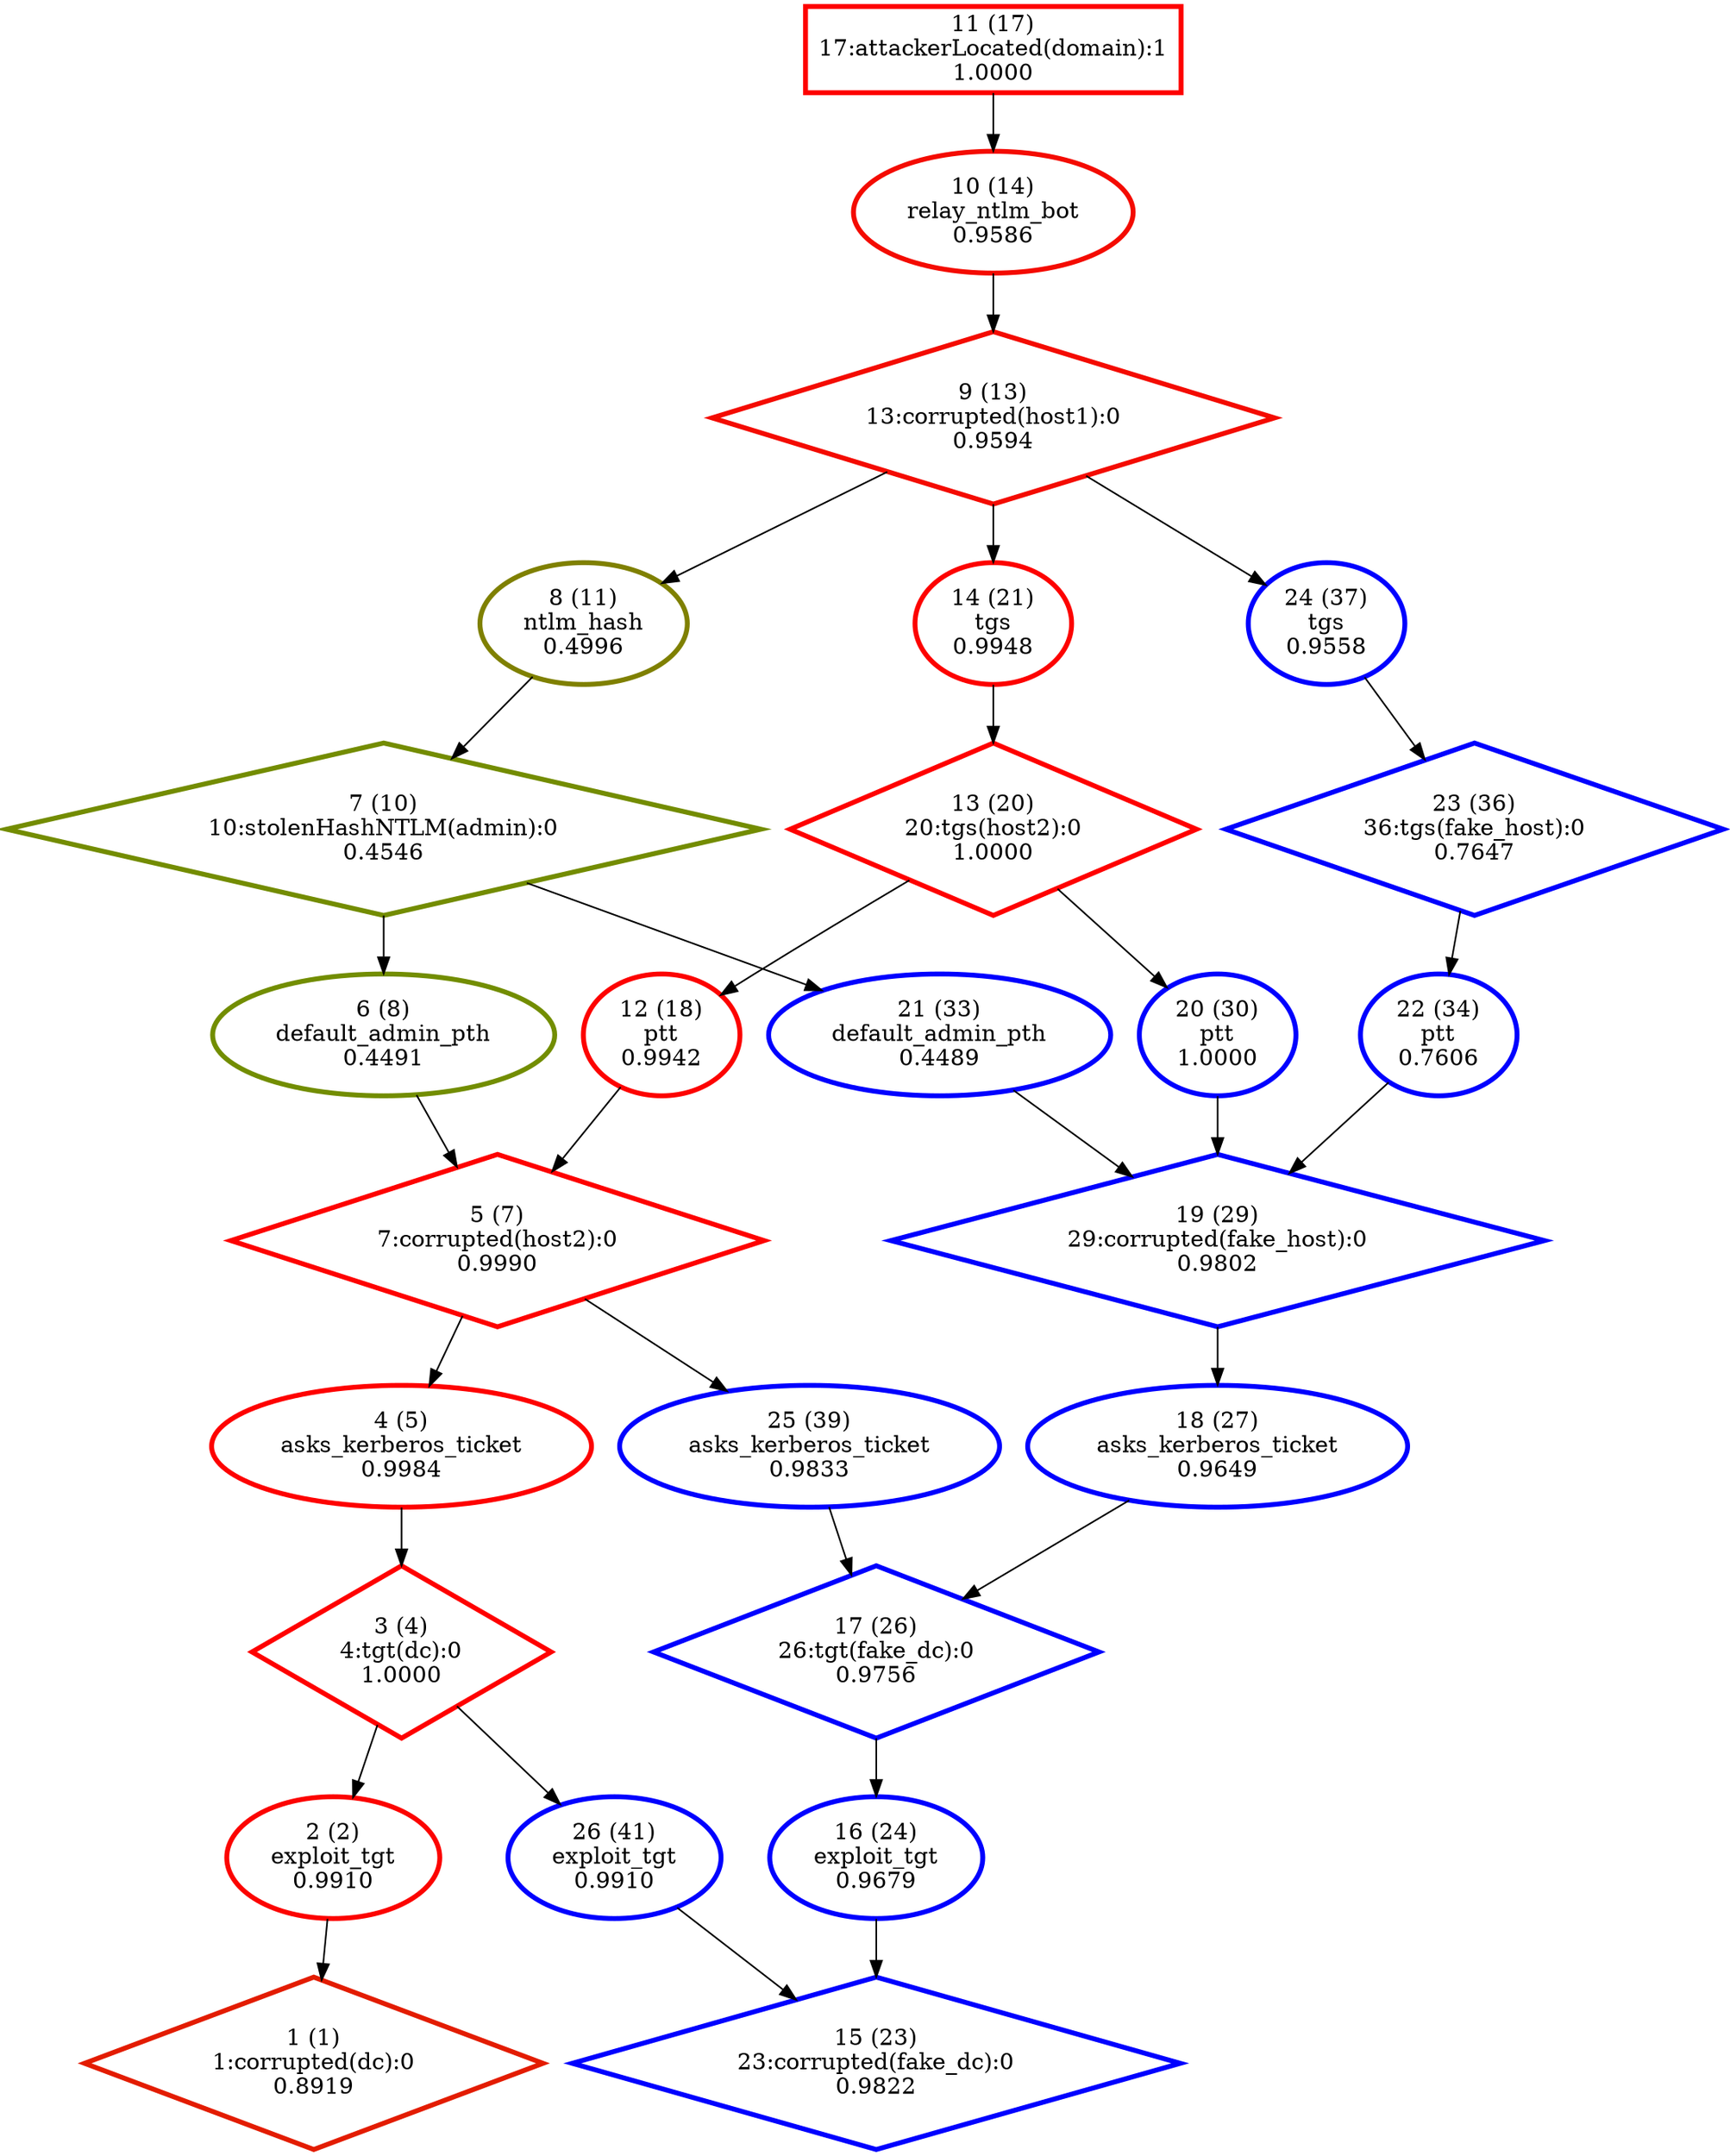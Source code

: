 digraph G {
  1 [label="1 (1)\n1:corrupted(dc):0\n0.8919", color="#E31C00", penwidth=3, shape="diamond"];
  2 [label="2 (2)\nexploit_tgt\n0.9910", color="#FC0300", penwidth=3, shape="ellipse"];
  3 [label="3 (4)\n4:tgt(dc):0\n1.0000", color="#FF0000", penwidth=3, shape="diamond"];
  4 [label="4 (5)\nasks_kerberos_ticket\n0.9984", color="#FE0100", penwidth=3, shape="ellipse"];
  5 [label="5 (7)\n7:corrupted(host2):0\n0.9990", color="#FE0100", penwidth=3, shape="diamond"];
  6 [label="6 (8)\ndefault_admin_pth\n0.4491", color="#728D00", penwidth=3, shape="ellipse"];
  7 [label="7 (10)\n10:stolenHashNTLM(admin):0\n0.4546", color="#738C00", penwidth=3, shape="diamond"];
  8 [label="8 (11)\nntlm_hash\n0.4996", color="#7F8000", penwidth=3, shape="ellipse"];
  9 [label="9 (13)\n13:corrupted(host1):0\n0.9594", color="#F40B00", penwidth=3, shape="diamond"];
  10 [label="10 (14)\nrelay_ntlm_bot\n0.9586", color="#F40B00", penwidth=3, shape="ellipse"];
  11 [label="11 (17)\n17:attackerLocated(domain):1\n1.0000", color="#FE0100", penwidth=3, shape="box"];
  12 [label="12 (18)\nptt\n0.9942", color="#FD0200", penwidth=3, shape="ellipse"];
  13 [label="13 (20)\n20:tgs(host2):0\n1.0000", color="#FF0000", penwidth=3, shape="diamond"];
  14 [label="14 (21)\ntgs\n0.9948", color="#FD0200", penwidth=3, shape="ellipse"];
  15 [label="15 (23)\n23:corrupted(fake_dc):0\n0.9822", color="blue", penwidth=3, shape="diamond"];
  16 [label="16 (24)\nexploit_tgt\n0.9679", color="blue", penwidth=3, shape="ellipse"];
  17 [label="17 (26)\n26:tgt(fake_dc):0\n0.9756", color="blue", penwidth=3, shape="diamond"];
  18 [label="18 (27)\nasks_kerberos_ticket\n0.9649", color="blue", penwidth=3, shape="ellipse"];
  19 [label="19 (29)\n29:corrupted(fake_host):0\n0.9802", color="blue", penwidth=3, shape="diamond"];
  20 [label="20 (30)\nptt\n1.0000", color="blue", penwidth=3, shape="ellipse"];
  21 [label="21 (33)\ndefault_admin_pth\n0.4489", color="blue", penwidth=3, shape="ellipse"];
  22 [label="22 (34)\nptt\n0.7606", color="blue", penwidth=3, shape="ellipse"];
  23 [label="23 (36)\n36:tgs(fake_host):0\n0.7647", color="blue", penwidth=3, shape="diamond"];
  24 [label="24 (37)\ntgs\n0.9558", color="blue", penwidth=3, shape="ellipse"];
  25 [label="25 (39)\nasks_kerberos_ticket\n0.9833", color="blue", penwidth=3, shape="ellipse"];
  26 [label="26 (41)\nexploit_tgt\n0.9910", color="blue", penwidth=3, shape="ellipse"];
  "11" -> "10";
  "10" -> "9";
  "9" -> "8";
  "9" -> "14";
  "9" -> "24";
  "8" -> "7";
  "7" -> "6";
  "7" -> "21";
  "6" -> "5";
  "5" -> "4";
  "5" -> "25";
  "14" -> "13";
  "13" -> "12";
  "13" -> "20";
  "12" -> "5";
  "4" -> "3";
  "3" -> "2";
  "3" -> "26";
  "2" -> "1";
  "20" -> "19";
  "19" -> "18";
  "21" -> "19";
  "24" -> "23";
  "23" -> "22";
  "22" -> "19";
  "18" -> "17";
  "17" -> "16";
  "25" -> "17";
  "16" -> "15";
  "26" -> "15";
}